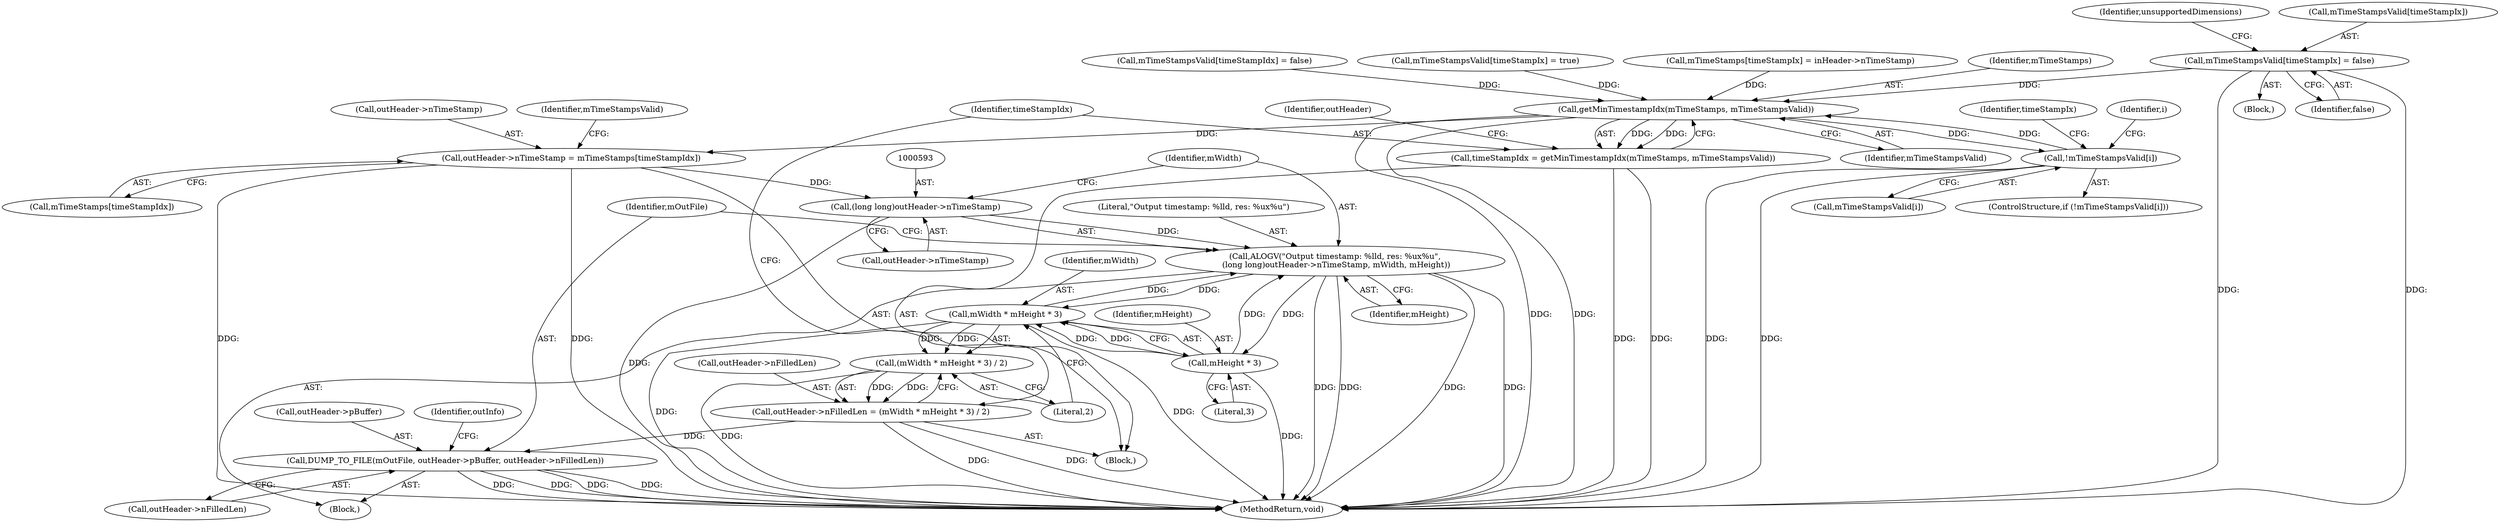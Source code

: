 digraph "0_Android_918eeaa29d99d257282fafec931b4bda0e3bae12_3@array" {
"1000406" [label="(Call,mTimeStampsValid[timeStampIx] = false)"];
"1000555" [label="(Call,getMinTimestampIdx(mTimeStamps, mTimeStampsValid))"];
"1000266" [label="(Call,!mTimeStampsValid[i])"];
"1000553" [label="(Call,timeStampIdx = getMinTimestampIdx(mTimeStamps, mTimeStampsValid))"];
"1000558" [label="(Call,outHeader->nTimeStamp = mTimeStamps[timeStampIdx])"];
"1000592" [label="(Call,(long long)outHeader->nTimeStamp)"];
"1000590" [label="(Call,ALOGV(\"Output timestamp: %lld, res: %ux%u\",\n (long long)outHeader->nTimeStamp, mWidth, mHeight))"];
"1000547" [label="(Call,mWidth * mHeight * 3)"];
"1000546" [label="(Call,(mWidth * mHeight * 3) / 2)"];
"1000542" [label="(Call,outHeader->nFilledLen = (mWidth * mHeight * 3) / 2)"];
"1000599" [label="(Call,DUMP_TO_FILE(mOutFile, outHeader->pBuffer, outHeader->nFilledLen))"];
"1000549" [label="(Call,mHeight * 3)"];
"1000552" [label="(Literal,2)"];
"1000589" [label="(Block,)"];
"1000550" [label="(Identifier,mHeight)"];
"1000590" [label="(Call,ALOGV(\"Output timestamp: %lld, res: %ux%u\",\n (long long)outHeader->nTimeStamp, mWidth, mHeight))"];
"1000565" [label="(Call,mTimeStampsValid[timeStampIdx] = false)"];
"1000554" [label="(Identifier,timeStampIdx)"];
"1000547" [label="(Call,mWidth * mHeight * 3)"];
"1000560" [label="(Identifier,outHeader)"];
"1000272" [label="(Identifier,timeStampIx)"];
"1000280" [label="(Call,mTimeStampsValid[timeStampIx] = true)"];
"1000604" [label="(Call,outHeader->nFilledLen)"];
"1000542" [label="(Call,outHeader->nFilledLen = (mWidth * mHeight * 3) / 2)"];
"1000600" [label="(Identifier,mOutFile)"];
"1000592" [label="(Call,(long long)outHeader->nTimeStamp)"];
"1000609" [label="(Identifier,outInfo)"];
"1000266" [label="(Call,!mTimeStampsValid[i])"];
"1000413" [label="(Identifier,unsupportedDimensions)"];
"1000559" [label="(Call,outHeader->nTimeStamp)"];
"1000263" [label="(Identifier,i)"];
"1000562" [label="(Call,mTimeStamps[timeStampIdx])"];
"1000551" [label="(Literal,3)"];
"1000591" [label="(Literal,\"Output timestamp: %lld, res: %ux%u\")"];
"1000406" [label="(Call,mTimeStampsValid[timeStampIx] = false)"];
"1000555" [label="(Call,getMinTimestampIdx(mTimeStamps, mTimeStampsValid))"];
"1000553" [label="(Call,timeStampIdx = getMinTimestampIdx(mTimeStamps, mTimeStampsValid))"];
"1000285" [label="(Call,mTimeStamps[timeStampIx] = inHeader->nTimeStamp)"];
"1000546" [label="(Call,(mWidth * mHeight * 3) / 2)"];
"1000405" [label="(Block,)"];
"1000267" [label="(Call,mTimeStampsValid[i])"];
"1000594" [label="(Call,outHeader->nTimeStamp)"];
"1000598" [label="(Identifier,mHeight)"];
"1000567" [label="(Identifier,mTimeStampsValid)"];
"1000407" [label="(Call,mTimeStampsValid[timeStampIx])"];
"1000548" [label="(Identifier,mWidth)"];
"1000601" [label="(Call,outHeader->pBuffer)"];
"1000543" [label="(Call,outHeader->nFilledLen)"];
"1000557" [label="(Identifier,mTimeStampsValid)"];
"1000549" [label="(Call,mHeight * 3)"];
"1000599" [label="(Call,DUMP_TO_FILE(mOutFile, outHeader->pBuffer, outHeader->nFilledLen))"];
"1000410" [label="(Identifier,false)"];
"1000558" [label="(Call,outHeader->nTimeStamp = mTimeStamps[timeStampIdx])"];
"1000556" [label="(Identifier,mTimeStamps)"];
"1000265" [label="(ControlStructure,if (!mTimeStampsValid[i]))"];
"1000540" [label="(Block,)"];
"1000597" [label="(Identifier,mWidth)"];
"1000676" [label="(MethodReturn,void)"];
"1000406" -> "1000405"  [label="AST: "];
"1000406" -> "1000410"  [label="CFG: "];
"1000407" -> "1000406"  [label="AST: "];
"1000410" -> "1000406"  [label="AST: "];
"1000413" -> "1000406"  [label="CFG: "];
"1000406" -> "1000676"  [label="DDG: "];
"1000406" -> "1000676"  [label="DDG: "];
"1000406" -> "1000555"  [label="DDG: "];
"1000555" -> "1000553"  [label="AST: "];
"1000555" -> "1000557"  [label="CFG: "];
"1000556" -> "1000555"  [label="AST: "];
"1000557" -> "1000555"  [label="AST: "];
"1000553" -> "1000555"  [label="CFG: "];
"1000555" -> "1000676"  [label="DDG: "];
"1000555" -> "1000676"  [label="DDG: "];
"1000555" -> "1000266"  [label="DDG: "];
"1000555" -> "1000553"  [label="DDG: "];
"1000555" -> "1000553"  [label="DDG: "];
"1000285" -> "1000555"  [label="DDG: "];
"1000565" -> "1000555"  [label="DDG: "];
"1000266" -> "1000555"  [label="DDG: "];
"1000280" -> "1000555"  [label="DDG: "];
"1000555" -> "1000558"  [label="DDG: "];
"1000266" -> "1000265"  [label="AST: "];
"1000266" -> "1000267"  [label="CFG: "];
"1000267" -> "1000266"  [label="AST: "];
"1000272" -> "1000266"  [label="CFG: "];
"1000263" -> "1000266"  [label="CFG: "];
"1000266" -> "1000676"  [label="DDG: "];
"1000266" -> "1000676"  [label="DDG: "];
"1000553" -> "1000540"  [label="AST: "];
"1000554" -> "1000553"  [label="AST: "];
"1000560" -> "1000553"  [label="CFG: "];
"1000553" -> "1000676"  [label="DDG: "];
"1000553" -> "1000676"  [label="DDG: "];
"1000558" -> "1000540"  [label="AST: "];
"1000558" -> "1000562"  [label="CFG: "];
"1000559" -> "1000558"  [label="AST: "];
"1000562" -> "1000558"  [label="AST: "];
"1000567" -> "1000558"  [label="CFG: "];
"1000558" -> "1000676"  [label="DDG: "];
"1000558" -> "1000676"  [label="DDG: "];
"1000558" -> "1000592"  [label="DDG: "];
"1000592" -> "1000590"  [label="AST: "];
"1000592" -> "1000594"  [label="CFG: "];
"1000593" -> "1000592"  [label="AST: "];
"1000594" -> "1000592"  [label="AST: "];
"1000597" -> "1000592"  [label="CFG: "];
"1000592" -> "1000676"  [label="DDG: "];
"1000592" -> "1000590"  [label="DDG: "];
"1000590" -> "1000589"  [label="AST: "];
"1000590" -> "1000598"  [label="CFG: "];
"1000591" -> "1000590"  [label="AST: "];
"1000597" -> "1000590"  [label="AST: "];
"1000598" -> "1000590"  [label="AST: "];
"1000600" -> "1000590"  [label="CFG: "];
"1000590" -> "1000676"  [label="DDG: "];
"1000590" -> "1000676"  [label="DDG: "];
"1000590" -> "1000676"  [label="DDG: "];
"1000590" -> "1000676"  [label="DDG: "];
"1000590" -> "1000547"  [label="DDG: "];
"1000590" -> "1000549"  [label="DDG: "];
"1000547" -> "1000590"  [label="DDG: "];
"1000549" -> "1000590"  [label="DDG: "];
"1000547" -> "1000546"  [label="AST: "];
"1000547" -> "1000549"  [label="CFG: "];
"1000548" -> "1000547"  [label="AST: "];
"1000549" -> "1000547"  [label="AST: "];
"1000552" -> "1000547"  [label="CFG: "];
"1000547" -> "1000676"  [label="DDG: "];
"1000547" -> "1000676"  [label="DDG: "];
"1000547" -> "1000546"  [label="DDG: "];
"1000547" -> "1000546"  [label="DDG: "];
"1000549" -> "1000547"  [label="DDG: "];
"1000549" -> "1000547"  [label="DDG: "];
"1000546" -> "1000542"  [label="AST: "];
"1000546" -> "1000552"  [label="CFG: "];
"1000552" -> "1000546"  [label="AST: "];
"1000542" -> "1000546"  [label="CFG: "];
"1000546" -> "1000676"  [label="DDG: "];
"1000546" -> "1000542"  [label="DDG: "];
"1000546" -> "1000542"  [label="DDG: "];
"1000542" -> "1000540"  [label="AST: "];
"1000543" -> "1000542"  [label="AST: "];
"1000554" -> "1000542"  [label="CFG: "];
"1000542" -> "1000676"  [label="DDG: "];
"1000542" -> "1000676"  [label="DDG: "];
"1000542" -> "1000599"  [label="DDG: "];
"1000599" -> "1000589"  [label="AST: "];
"1000599" -> "1000604"  [label="CFG: "];
"1000600" -> "1000599"  [label="AST: "];
"1000601" -> "1000599"  [label="AST: "];
"1000604" -> "1000599"  [label="AST: "];
"1000609" -> "1000599"  [label="CFG: "];
"1000599" -> "1000676"  [label="DDG: "];
"1000599" -> "1000676"  [label="DDG: "];
"1000599" -> "1000676"  [label="DDG: "];
"1000599" -> "1000676"  [label="DDG: "];
"1000549" -> "1000551"  [label="CFG: "];
"1000550" -> "1000549"  [label="AST: "];
"1000551" -> "1000549"  [label="AST: "];
"1000549" -> "1000676"  [label="DDG: "];
}
